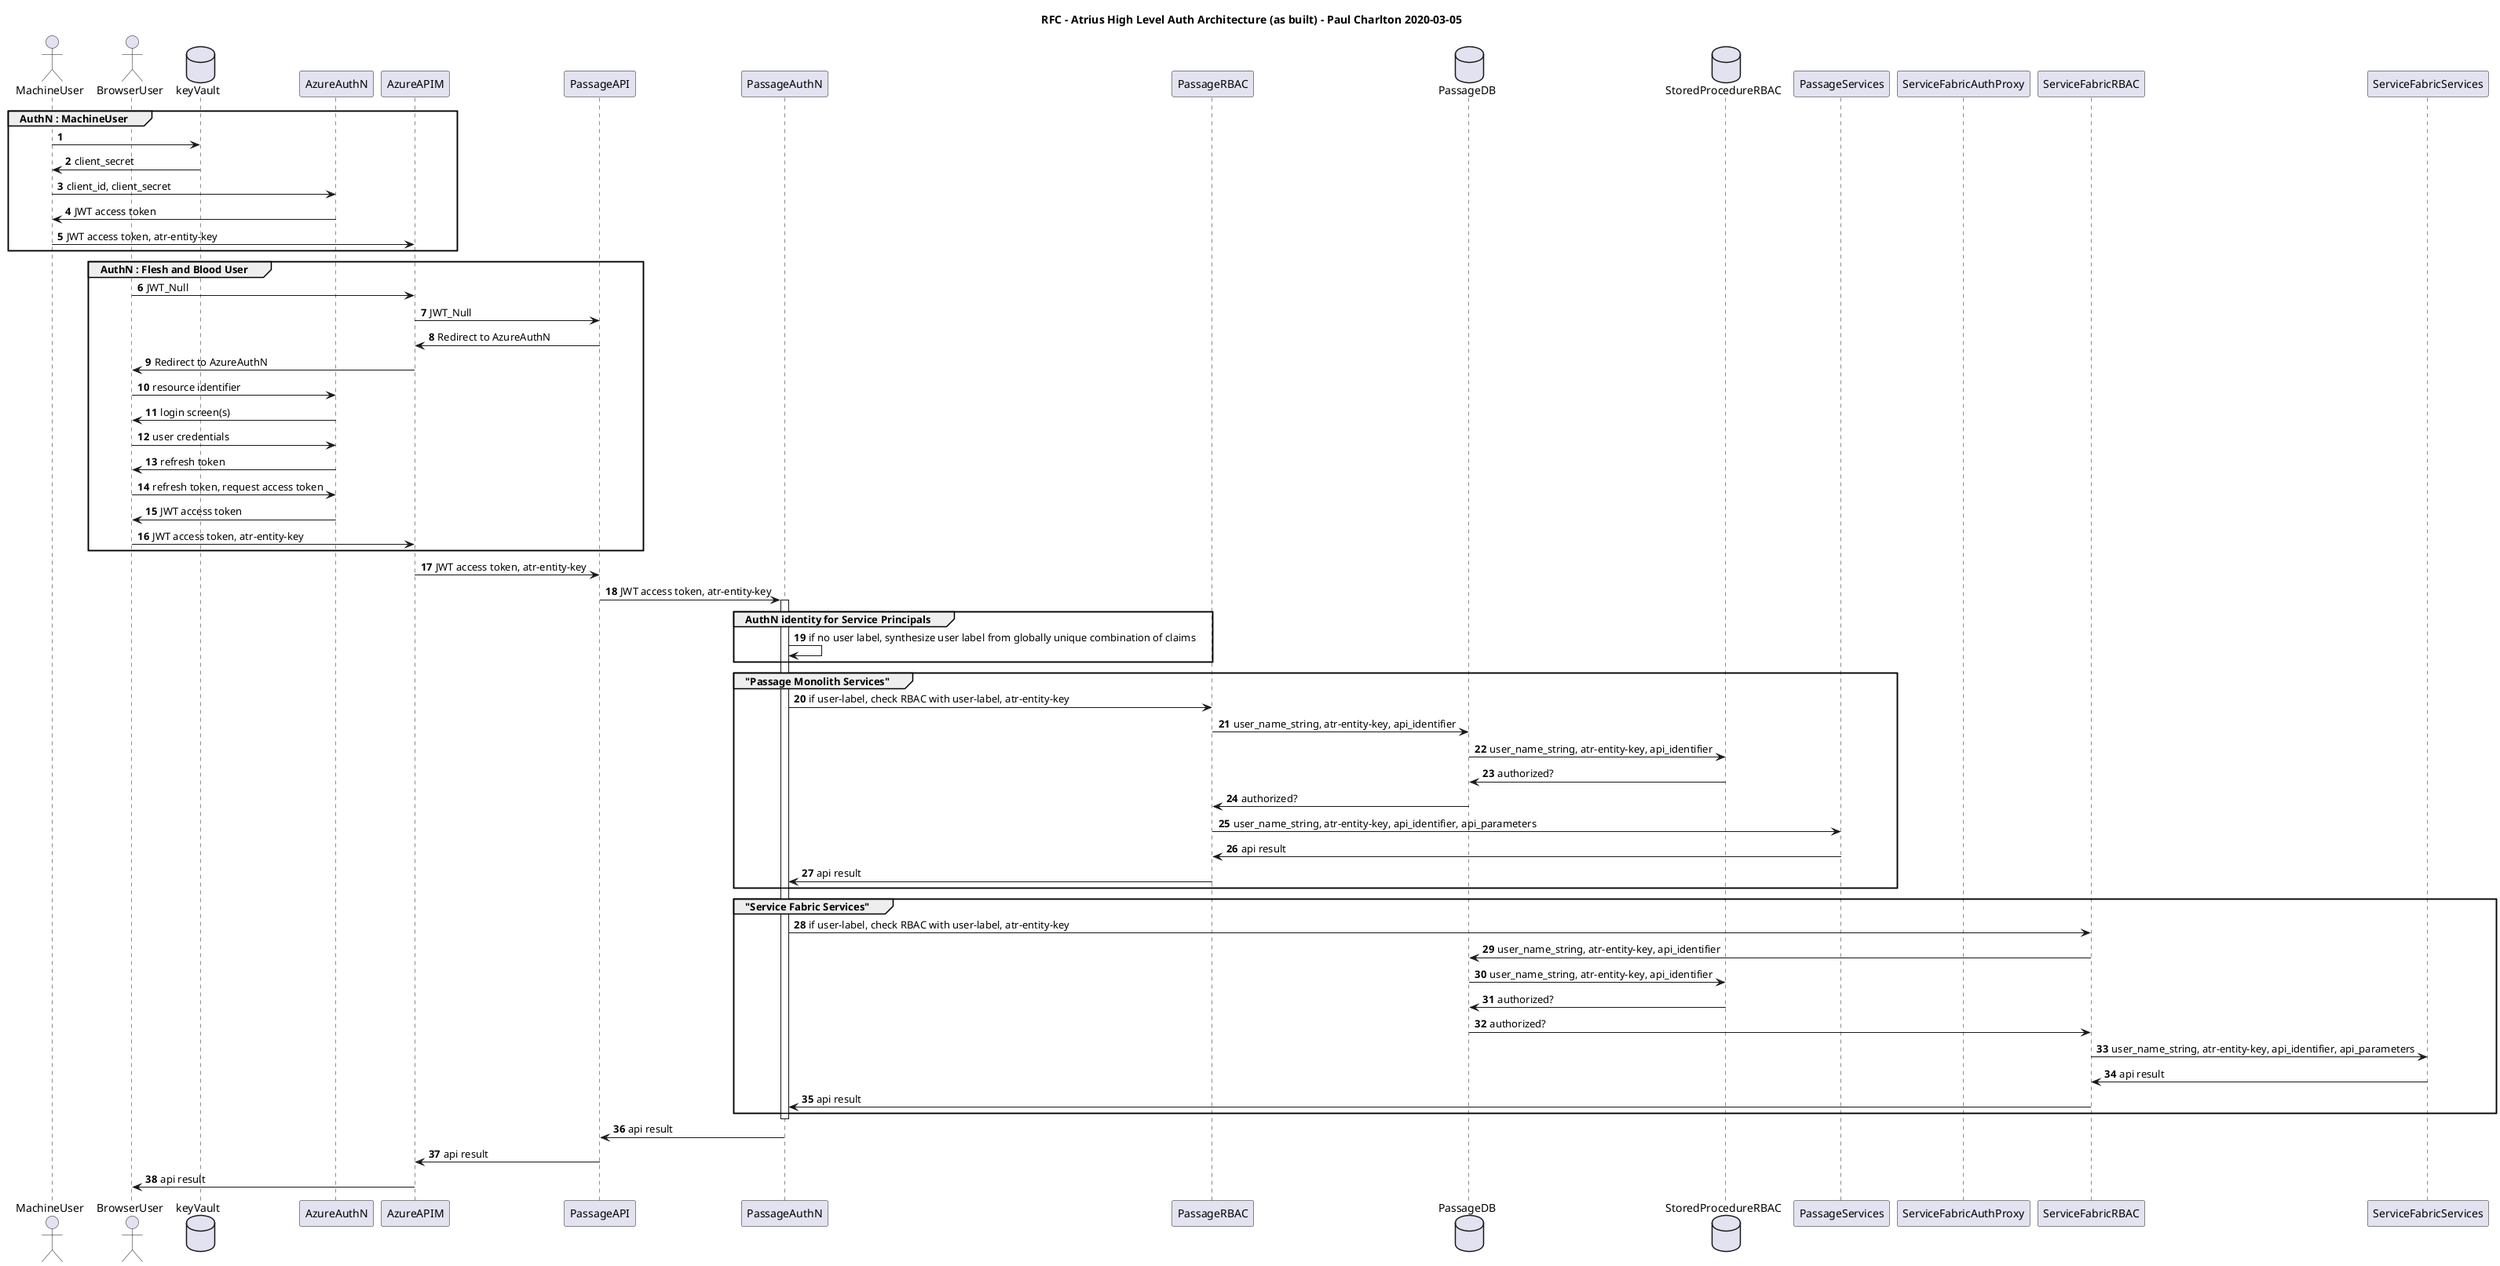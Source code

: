 @startuml
title RFC - Atrius High Level Auth Architecture (as built) - Paul Charlton 2020-03-05
hide circle
hide empty members
autonumber

Actor MachineUser
Actor BrowserUser
database keyVault
Participant AzureAuthN
Participant AzureAPIM
Participant PassageAPI
Participant PassageAuthN
Participant PassageRBAC
database PassageDB
database StoredProcedureRBAC
Participant PassageServices
Participant ServiceFabricAuthProxy
Participant ServiceFabricRBAC
Participant ServiceFabricServices

group AuthN : MachineUser
MachineUser -> keyVault
MachineUser <- keyVault : client_secret
MachineUser -> AzureAuthN : client_id, client_secret
MachineUser <- AzureAuthN : JWT access token
MachineUser -> AzureAPIM : JWT access token, atr-entity-key
end

group AuthN : Flesh and Blood User
BrowserUser -> AzureAPIM : JWT_Null
AzureAPIM -> PassageAPI : JWT_Null
AzureAPIM <- PassageAPI : Redirect to AzureAuthN
BrowserUser <- AzureAPIM : Redirect to AzureAuthN
BrowserUser -> AzureAuthN : resource identifier
BrowserUser <- AzureAuthN : login screen(s)
BrowserUser -> AzureAuthN : user credentials
BrowserUser <- AzureAuthN : refresh token
BrowserUser -> AzureAuthN : refresh token, request access token
BrowserUser <- AzureAuthN : JWT access token
BrowserUser -> AzureAPIM : JWT access token, atr-entity-key
end
AzureAPIM -> PassageAPI : JWT access token, atr-entity-key
PassageAPI -> PassageAuthN : JWT access token, atr-entity-key
activate PassageAuthN

group AuthN identity for Service Principals
PassageAuthN -> PassageAuthN : if no user label, synthesize user label from globally unique combination of claims
end
group "Passage Monolith Services"
PassageAuthN -> PassageRBAC : if user-label, check RBAC with user-label, atr-entity-key
PassageRBAC -> PassageDB : user_name_string, atr-entity-key, api_identifier
PassageDB -> StoredProcedureRBAC : user_name_string, atr-entity-key, api_identifier
PassageDB <- StoredProcedureRBAC : authorized?
PassageRBAC <- PassageDB : authorized?
PassageRBAC -> PassageServices : user_name_string, atr-entity-key, api_identifier, api_parameters
PassageRBAC <- PassageServices : api result
PassageAuthN <- PassageRBAC : api result
end

group "Service Fabric Services"
PassageAuthN -> ServiceFabricRBAC : if user-label, check RBAC with user-label, atr-entity-key
ServiceFabricRBAC -> PassageDB : user_name_string, atr-entity-key, api_identifier
PassageDB -> StoredProcedureRBAC : user_name_string, atr-entity-key, api_identifier
PassageDB <- StoredProcedureRBAC : authorized?
ServiceFabricRBAC <- PassageDB : authorized?
ServiceFabricRBAC -> ServiceFabricServices : user_name_string, atr-entity-key, api_identifier, api_parameters
ServiceFabricRBAC <- ServiceFabricServices : api result
PassageAuthN <- ServiceFabricRBAC : api result
end
deactivate PassageAuthN

PassageAPI <- PassageAuthN : api result
AzureAPIM <- PassageAPI : api result
BrowserUser <- AzureAPIM : api result

@enduml

